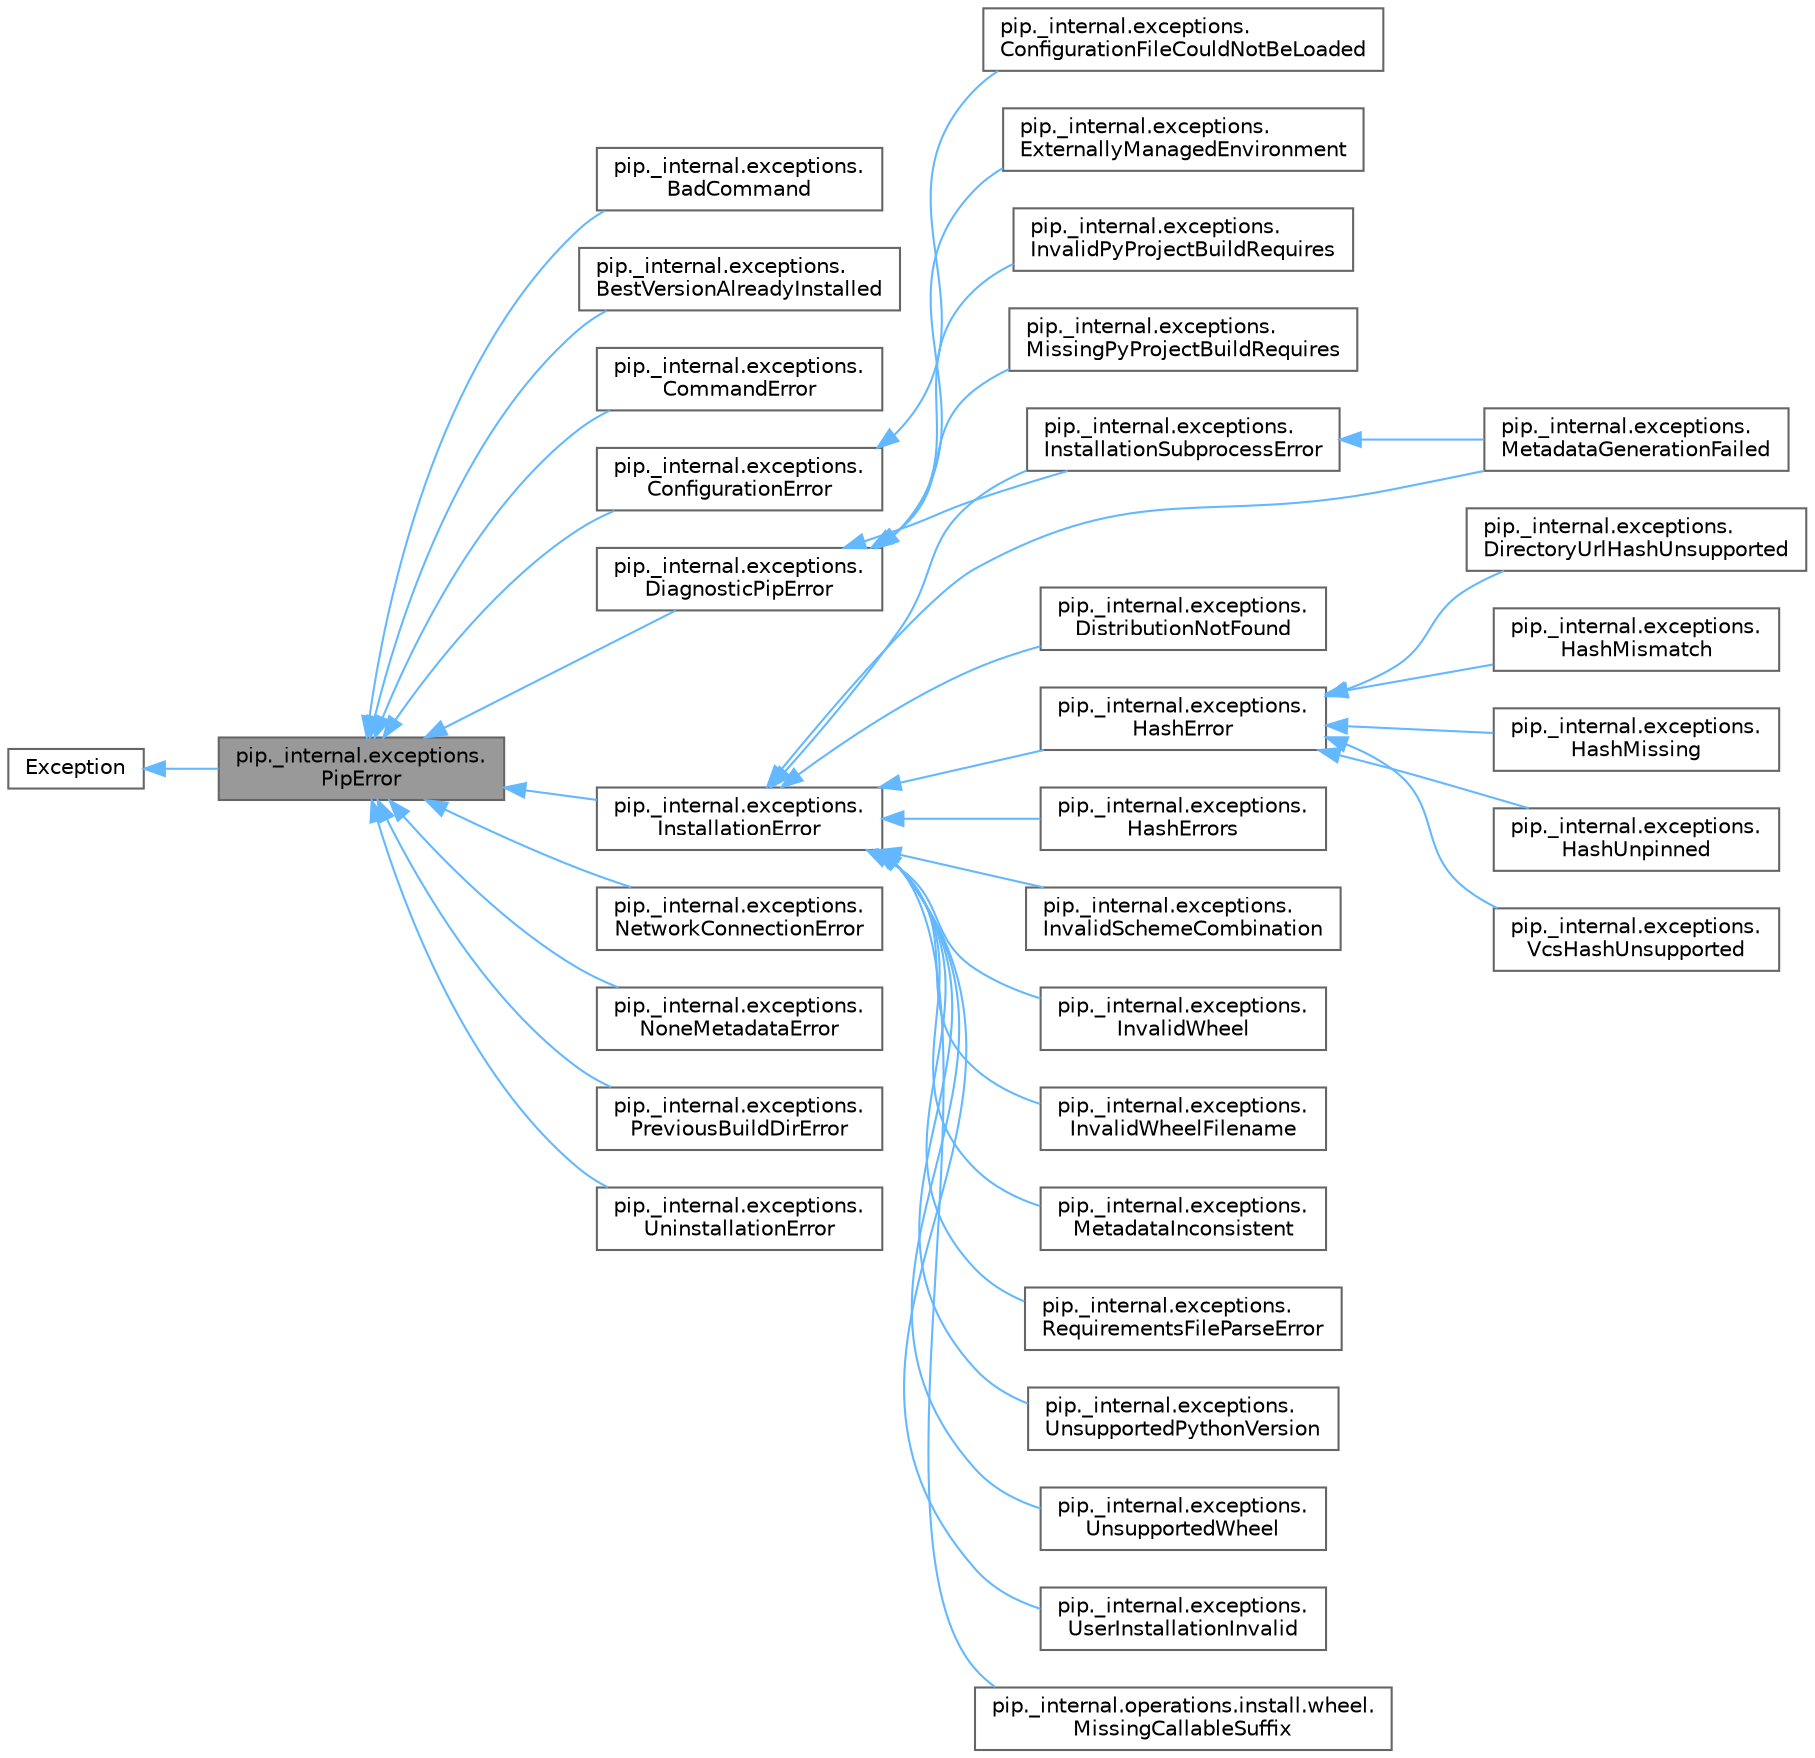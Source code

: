 digraph "pip._internal.exceptions.PipError"
{
 // LATEX_PDF_SIZE
  bgcolor="transparent";
  edge [fontname=Helvetica,fontsize=10,labelfontname=Helvetica,labelfontsize=10];
  node [fontname=Helvetica,fontsize=10,shape=box,height=0.2,width=0.4];
  rankdir="LR";
  Node1 [id="Node000001",label="pip._internal.exceptions.\lPipError",height=0.2,width=0.4,color="gray40", fillcolor="grey60", style="filled", fontcolor="black",tooltip=" "];
  Node2 -> Node1 [id="edge1_Node000001_Node000002",dir="back",color="steelblue1",style="solid",tooltip=" "];
  Node2 [id="Node000002",label="Exception",height=0.2,width=0.4,color="gray40", fillcolor="white", style="filled",tooltip=" "];
  Node1 -> Node3 [id="edge2_Node000001_Node000003",dir="back",color="steelblue1",style="solid",tooltip=" "];
  Node3 [id="Node000003",label="pip._internal.exceptions.\lBadCommand",height=0.2,width=0.4,color="gray40", fillcolor="white", style="filled",URL="$classpip_1_1__internal_1_1exceptions_1_1_bad_command.html",tooltip=" "];
  Node1 -> Node4 [id="edge3_Node000001_Node000004",dir="back",color="steelblue1",style="solid",tooltip=" "];
  Node4 [id="Node000004",label="pip._internal.exceptions.\lBestVersionAlreadyInstalled",height=0.2,width=0.4,color="gray40", fillcolor="white", style="filled",URL="$classpip_1_1__internal_1_1exceptions_1_1_best_version_already_installed.html",tooltip=" "];
  Node1 -> Node5 [id="edge4_Node000001_Node000005",dir="back",color="steelblue1",style="solid",tooltip=" "];
  Node5 [id="Node000005",label="pip._internal.exceptions.\lCommandError",height=0.2,width=0.4,color="gray40", fillcolor="white", style="filled",URL="$classpip_1_1__internal_1_1exceptions_1_1_command_error.html",tooltip=" "];
  Node1 -> Node6 [id="edge5_Node000001_Node000006",dir="back",color="steelblue1",style="solid",tooltip=" "];
  Node6 [id="Node000006",label="pip._internal.exceptions.\lConfigurationError",height=0.2,width=0.4,color="gray40", fillcolor="white", style="filled",URL="$classpip_1_1__internal_1_1exceptions_1_1_configuration_error.html",tooltip=" "];
  Node6 -> Node7 [id="edge6_Node000006_Node000007",dir="back",color="steelblue1",style="solid",tooltip=" "];
  Node7 [id="Node000007",label="pip._internal.exceptions.\lConfigurationFileCouldNotBeLoaded",height=0.2,width=0.4,color="gray40", fillcolor="white", style="filled",URL="$classpip_1_1__internal_1_1exceptions_1_1_configuration_file_could_not_be_loaded.html",tooltip=" "];
  Node1 -> Node8 [id="edge7_Node000001_Node000008",dir="back",color="steelblue1",style="solid",tooltip=" "];
  Node8 [id="Node000008",label="pip._internal.exceptions.\lDiagnosticPipError",height=0.2,width=0.4,color="gray40", fillcolor="white", style="filled",URL="$classpip_1_1__internal_1_1exceptions_1_1_diagnostic_pip_error.html",tooltip=" "];
  Node8 -> Node9 [id="edge8_Node000008_Node000009",dir="back",color="steelblue1",style="solid",tooltip=" "];
  Node9 [id="Node000009",label="pip._internal.exceptions.\lExternallyManagedEnvironment",height=0.2,width=0.4,color="gray40", fillcolor="white", style="filled",URL="$classpip_1_1__internal_1_1exceptions_1_1_externally_managed_environment.html",tooltip=" "];
  Node8 -> Node10 [id="edge9_Node000008_Node000010",dir="back",color="steelblue1",style="solid",tooltip=" "];
  Node10 [id="Node000010",label="pip._internal.exceptions.\lInstallationSubprocessError",height=0.2,width=0.4,color="gray40", fillcolor="white", style="filled",URL="$classpip_1_1__internal_1_1exceptions_1_1_installation_subprocess_error.html",tooltip=" "];
  Node10 -> Node11 [id="edge10_Node000010_Node000011",dir="back",color="steelblue1",style="solid",tooltip=" "];
  Node11 [id="Node000011",label="pip._internal.exceptions.\lMetadataGenerationFailed",height=0.2,width=0.4,color="gray40", fillcolor="white", style="filled",URL="$classpip_1_1__internal_1_1exceptions_1_1_metadata_generation_failed.html",tooltip=" "];
  Node8 -> Node12 [id="edge11_Node000008_Node000012",dir="back",color="steelblue1",style="solid",tooltip=" "];
  Node12 [id="Node000012",label="pip._internal.exceptions.\lInvalidPyProjectBuildRequires",height=0.2,width=0.4,color="gray40", fillcolor="white", style="filled",URL="$classpip_1_1__internal_1_1exceptions_1_1_invalid_py_project_build_requires.html",tooltip=" "];
  Node8 -> Node13 [id="edge12_Node000008_Node000013",dir="back",color="steelblue1",style="solid",tooltip=" "];
  Node13 [id="Node000013",label="pip._internal.exceptions.\lMissingPyProjectBuildRequires",height=0.2,width=0.4,color="gray40", fillcolor="white", style="filled",URL="$classpip_1_1__internal_1_1exceptions_1_1_missing_py_project_build_requires.html",tooltip=" "];
  Node1 -> Node14 [id="edge13_Node000001_Node000014",dir="back",color="steelblue1",style="solid",tooltip=" "];
  Node14 [id="Node000014",label="pip._internal.exceptions.\lInstallationError",height=0.2,width=0.4,color="gray40", fillcolor="white", style="filled",URL="$classpip_1_1__internal_1_1exceptions_1_1_installation_error.html",tooltip=" "];
  Node14 -> Node15 [id="edge14_Node000014_Node000015",dir="back",color="steelblue1",style="solid",tooltip=" "];
  Node15 [id="Node000015",label="pip._internal.exceptions.\lDistributionNotFound",height=0.2,width=0.4,color="gray40", fillcolor="white", style="filled",URL="$classpip_1_1__internal_1_1exceptions_1_1_distribution_not_found.html",tooltip=" "];
  Node14 -> Node16 [id="edge15_Node000014_Node000016",dir="back",color="steelblue1",style="solid",tooltip=" "];
  Node16 [id="Node000016",label="pip._internal.exceptions.\lHashError",height=0.2,width=0.4,color="gray40", fillcolor="white", style="filled",URL="$classpip_1_1__internal_1_1exceptions_1_1_hash_error.html",tooltip=" "];
  Node16 -> Node17 [id="edge16_Node000016_Node000017",dir="back",color="steelblue1",style="solid",tooltip=" "];
  Node17 [id="Node000017",label="pip._internal.exceptions.\lDirectoryUrlHashUnsupported",height=0.2,width=0.4,color="gray40", fillcolor="white", style="filled",URL="$classpip_1_1__internal_1_1exceptions_1_1_directory_url_hash_unsupported.html",tooltip=" "];
  Node16 -> Node18 [id="edge17_Node000016_Node000018",dir="back",color="steelblue1",style="solid",tooltip=" "];
  Node18 [id="Node000018",label="pip._internal.exceptions.\lHashMismatch",height=0.2,width=0.4,color="gray40", fillcolor="white", style="filled",URL="$classpip_1_1__internal_1_1exceptions_1_1_hash_mismatch.html",tooltip=" "];
  Node16 -> Node19 [id="edge18_Node000016_Node000019",dir="back",color="steelblue1",style="solid",tooltip=" "];
  Node19 [id="Node000019",label="pip._internal.exceptions.\lHashMissing",height=0.2,width=0.4,color="gray40", fillcolor="white", style="filled",URL="$classpip_1_1__internal_1_1exceptions_1_1_hash_missing.html",tooltip=" "];
  Node16 -> Node20 [id="edge19_Node000016_Node000020",dir="back",color="steelblue1",style="solid",tooltip=" "];
  Node20 [id="Node000020",label="pip._internal.exceptions.\lHashUnpinned",height=0.2,width=0.4,color="gray40", fillcolor="white", style="filled",URL="$classpip_1_1__internal_1_1exceptions_1_1_hash_unpinned.html",tooltip=" "];
  Node16 -> Node21 [id="edge20_Node000016_Node000021",dir="back",color="steelblue1",style="solid",tooltip=" "];
  Node21 [id="Node000021",label="pip._internal.exceptions.\lVcsHashUnsupported",height=0.2,width=0.4,color="gray40", fillcolor="white", style="filled",URL="$classpip_1_1__internal_1_1exceptions_1_1_vcs_hash_unsupported.html",tooltip=" "];
  Node14 -> Node22 [id="edge21_Node000014_Node000022",dir="back",color="steelblue1",style="solid",tooltip=" "];
  Node22 [id="Node000022",label="pip._internal.exceptions.\lHashErrors",height=0.2,width=0.4,color="gray40", fillcolor="white", style="filled",URL="$classpip_1_1__internal_1_1exceptions_1_1_hash_errors.html",tooltip=" "];
  Node14 -> Node10 [id="edge22_Node000014_Node000010",dir="back",color="steelblue1",style="solid",tooltip=" "];
  Node14 -> Node23 [id="edge23_Node000014_Node000023",dir="back",color="steelblue1",style="solid",tooltip=" "];
  Node23 [id="Node000023",label="pip._internal.exceptions.\lInvalidSchemeCombination",height=0.2,width=0.4,color="gray40", fillcolor="white", style="filled",URL="$classpip_1_1__internal_1_1exceptions_1_1_invalid_scheme_combination.html",tooltip=" "];
  Node14 -> Node24 [id="edge24_Node000014_Node000024",dir="back",color="steelblue1",style="solid",tooltip=" "];
  Node24 [id="Node000024",label="pip._internal.exceptions.\lInvalidWheel",height=0.2,width=0.4,color="gray40", fillcolor="white", style="filled",URL="$classpip_1_1__internal_1_1exceptions_1_1_invalid_wheel.html",tooltip=" "];
  Node14 -> Node25 [id="edge25_Node000014_Node000025",dir="back",color="steelblue1",style="solid",tooltip=" "];
  Node25 [id="Node000025",label="pip._internal.exceptions.\lInvalidWheelFilename",height=0.2,width=0.4,color="gray40", fillcolor="white", style="filled",URL="$classpip_1_1__internal_1_1exceptions_1_1_invalid_wheel_filename.html",tooltip=" "];
  Node14 -> Node11 [id="edge26_Node000014_Node000011",dir="back",color="steelblue1",style="solid",tooltip=" "];
  Node14 -> Node26 [id="edge27_Node000014_Node000026",dir="back",color="steelblue1",style="solid",tooltip=" "];
  Node26 [id="Node000026",label="pip._internal.exceptions.\lMetadataInconsistent",height=0.2,width=0.4,color="gray40", fillcolor="white", style="filled",URL="$classpip_1_1__internal_1_1exceptions_1_1_metadata_inconsistent.html",tooltip=" "];
  Node14 -> Node27 [id="edge28_Node000014_Node000027",dir="back",color="steelblue1",style="solid",tooltip=" "];
  Node27 [id="Node000027",label="pip._internal.exceptions.\lRequirementsFileParseError",height=0.2,width=0.4,color="gray40", fillcolor="white", style="filled",URL="$classpip_1_1__internal_1_1exceptions_1_1_requirements_file_parse_error.html",tooltip=" "];
  Node14 -> Node28 [id="edge29_Node000014_Node000028",dir="back",color="steelblue1",style="solid",tooltip=" "];
  Node28 [id="Node000028",label="pip._internal.exceptions.\lUnsupportedPythonVersion",height=0.2,width=0.4,color="gray40", fillcolor="white", style="filled",URL="$classpip_1_1__internal_1_1exceptions_1_1_unsupported_python_version.html",tooltip=" "];
  Node14 -> Node29 [id="edge30_Node000014_Node000029",dir="back",color="steelblue1",style="solid",tooltip=" "];
  Node29 [id="Node000029",label="pip._internal.exceptions.\lUnsupportedWheel",height=0.2,width=0.4,color="gray40", fillcolor="white", style="filled",URL="$classpip_1_1__internal_1_1exceptions_1_1_unsupported_wheel.html",tooltip=" "];
  Node14 -> Node30 [id="edge31_Node000014_Node000030",dir="back",color="steelblue1",style="solid",tooltip=" "];
  Node30 [id="Node000030",label="pip._internal.exceptions.\lUserInstallationInvalid",height=0.2,width=0.4,color="gray40", fillcolor="white", style="filled",URL="$classpip_1_1__internal_1_1exceptions_1_1_user_installation_invalid.html",tooltip=" "];
  Node14 -> Node31 [id="edge32_Node000014_Node000031",dir="back",color="steelblue1",style="solid",tooltip=" "];
  Node31 [id="Node000031",label="pip._internal.operations.install.wheel.\lMissingCallableSuffix",height=0.2,width=0.4,color="gray40", fillcolor="white", style="filled",URL="$classpip_1_1__internal_1_1operations_1_1install_1_1wheel_1_1_missing_callable_suffix.html",tooltip=" "];
  Node1 -> Node32 [id="edge33_Node000001_Node000032",dir="back",color="steelblue1",style="solid",tooltip=" "];
  Node32 [id="Node000032",label="pip._internal.exceptions.\lNetworkConnectionError",height=0.2,width=0.4,color="gray40", fillcolor="white", style="filled",URL="$classpip_1_1__internal_1_1exceptions_1_1_network_connection_error.html",tooltip=" "];
  Node1 -> Node33 [id="edge34_Node000001_Node000033",dir="back",color="steelblue1",style="solid",tooltip=" "];
  Node33 [id="Node000033",label="pip._internal.exceptions.\lNoneMetadataError",height=0.2,width=0.4,color="gray40", fillcolor="white", style="filled",URL="$classpip_1_1__internal_1_1exceptions_1_1_none_metadata_error.html",tooltip=" "];
  Node1 -> Node34 [id="edge35_Node000001_Node000034",dir="back",color="steelblue1",style="solid",tooltip=" "];
  Node34 [id="Node000034",label="pip._internal.exceptions.\lPreviousBuildDirError",height=0.2,width=0.4,color="gray40", fillcolor="white", style="filled",URL="$classpip_1_1__internal_1_1exceptions_1_1_previous_build_dir_error.html",tooltip=" "];
  Node1 -> Node35 [id="edge36_Node000001_Node000035",dir="back",color="steelblue1",style="solid",tooltip=" "];
  Node35 [id="Node000035",label="pip._internal.exceptions.\lUninstallationError",height=0.2,width=0.4,color="gray40", fillcolor="white", style="filled",URL="$classpip_1_1__internal_1_1exceptions_1_1_uninstallation_error.html",tooltip=" "];
}
